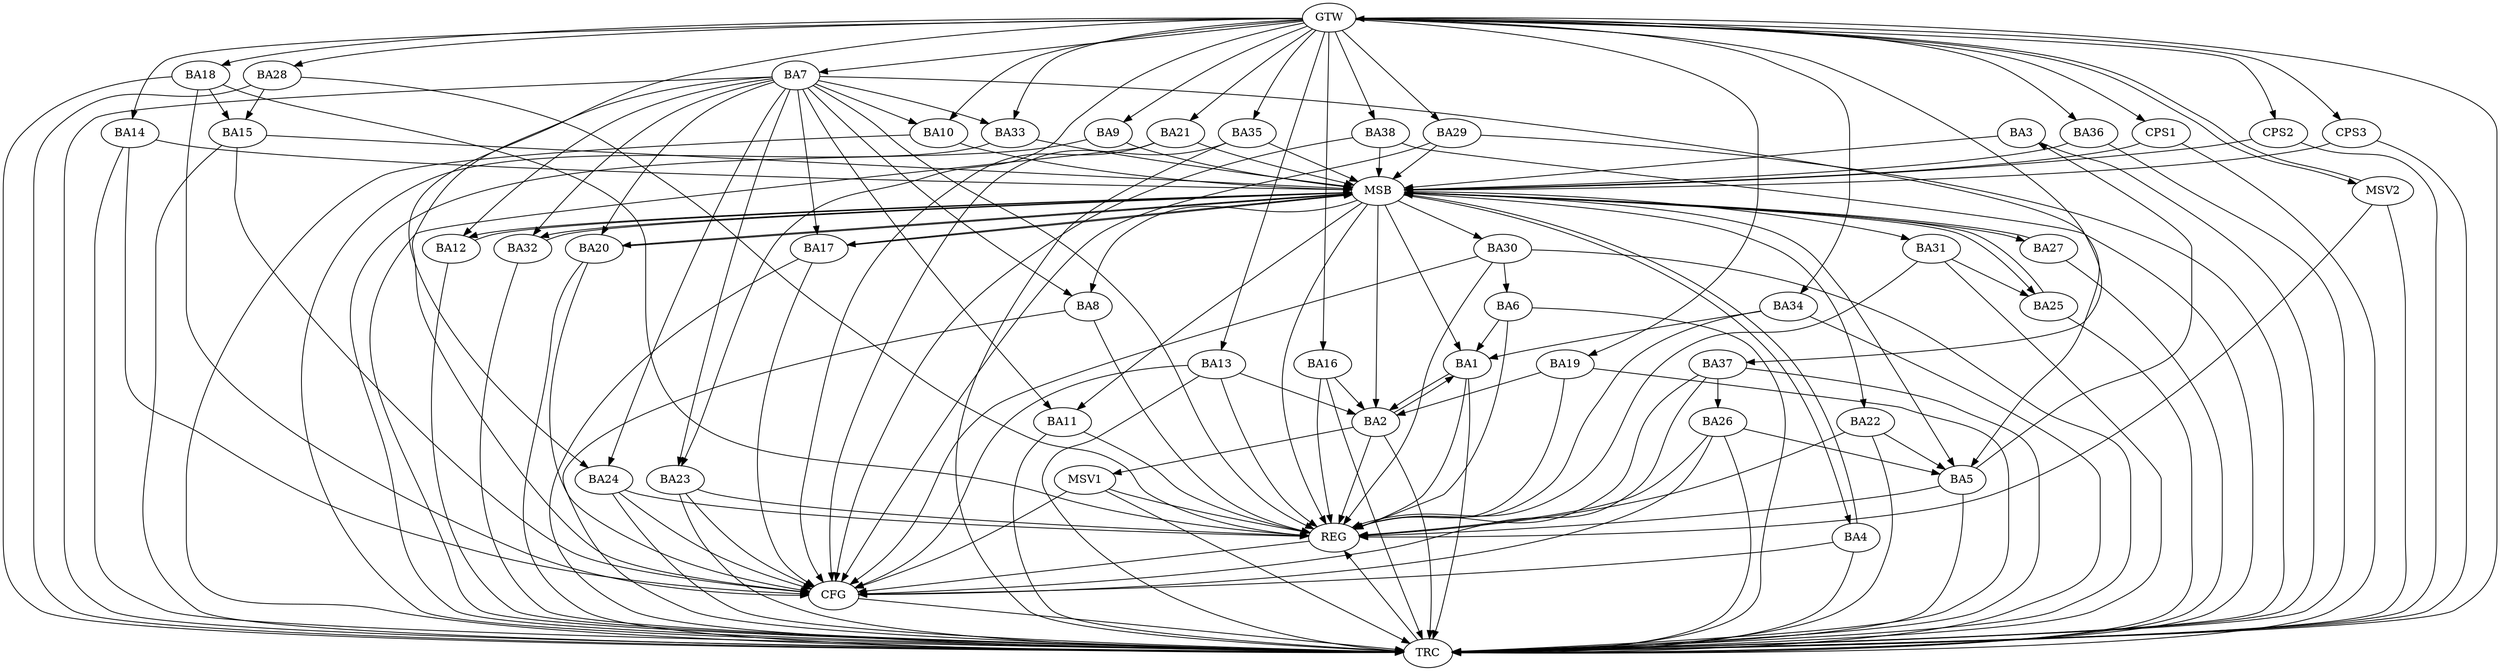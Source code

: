 strict digraph G {
  BA1 [ label="BA1" ];
  BA2 [ label="BA2" ];
  BA3 [ label="BA3" ];
  BA4 [ label="BA4" ];
  BA5 [ label="BA5" ];
  BA6 [ label="BA6" ];
  BA7 [ label="BA7" ];
  BA8 [ label="BA8" ];
  BA9 [ label="BA9" ];
  BA10 [ label="BA10" ];
  BA11 [ label="BA11" ];
  BA12 [ label="BA12" ];
  BA13 [ label="BA13" ];
  BA14 [ label="BA14" ];
  BA15 [ label="BA15" ];
  BA16 [ label="BA16" ];
  BA17 [ label="BA17" ];
  BA18 [ label="BA18" ];
  BA19 [ label="BA19" ];
  BA20 [ label="BA20" ];
  BA21 [ label="BA21" ];
  BA22 [ label="BA22" ];
  BA23 [ label="BA23" ];
  BA24 [ label="BA24" ];
  BA25 [ label="BA25" ];
  BA26 [ label="BA26" ];
  BA27 [ label="BA27" ];
  BA28 [ label="BA28" ];
  BA29 [ label="BA29" ];
  BA30 [ label="BA30" ];
  BA31 [ label="BA31" ];
  BA32 [ label="BA32" ];
  BA33 [ label="BA33" ];
  BA34 [ label="BA34" ];
  BA35 [ label="BA35" ];
  BA36 [ label="BA36" ];
  BA37 [ label="BA37" ];
  BA38 [ label="BA38" ];
  CPS1 [ label="CPS1" ];
  CPS2 [ label="CPS2" ];
  CPS3 [ label="CPS3" ];
  GTW [ label="GTW" ];
  REG [ label="REG" ];
  MSB [ label="MSB" ];
  CFG [ label="CFG" ];
  TRC [ label="TRC" ];
  MSV1 [ label="MSV1" ];
  MSV2 [ label="MSV2" ];
  BA1 -> BA2;
  BA2 -> BA1;
  BA5 -> BA3;
  BA6 -> BA1;
  BA7 -> BA5;
  BA13 -> BA2;
  BA16 -> BA2;
  BA18 -> BA15;
  BA19 -> BA2;
  BA22 -> BA5;
  BA26 -> BA5;
  BA28 -> BA15;
  BA30 -> BA6;
  BA31 -> BA25;
  BA34 -> BA1;
  BA37 -> BA26;
  GTW -> BA7;
  GTW -> BA9;
  GTW -> BA10;
  GTW -> BA13;
  GTW -> BA14;
  GTW -> BA16;
  GTW -> BA18;
  GTW -> BA19;
  GTW -> BA21;
  GTW -> BA23;
  GTW -> BA24;
  GTW -> BA28;
  GTW -> BA29;
  GTW -> BA33;
  GTW -> BA34;
  GTW -> BA35;
  GTW -> BA36;
  GTW -> BA37;
  GTW -> BA38;
  GTW -> CPS1;
  GTW -> CPS2;
  GTW -> CPS3;
  BA1 -> REG;
  BA2 -> REG;
  BA5 -> REG;
  BA6 -> REG;
  BA7 -> REG;
  BA8 -> REG;
  BA11 -> REG;
  BA13 -> REG;
  BA16 -> REG;
  BA18 -> REG;
  BA19 -> REG;
  BA22 -> REG;
  BA23 -> REG;
  BA24 -> REG;
  BA26 -> REG;
  BA28 -> REG;
  BA30 -> REG;
  BA31 -> REG;
  BA34 -> REG;
  BA37 -> REG;
  BA3 -> MSB;
  MSB -> BA2;
  MSB -> REG;
  BA4 -> MSB;
  BA9 -> MSB;
  BA10 -> MSB;
  BA12 -> MSB;
  BA14 -> MSB;
  MSB -> BA12;
  BA15 -> MSB;
  BA17 -> MSB;
  MSB -> BA5;
  BA20 -> MSB;
  MSB -> BA4;
  BA21 -> MSB;
  MSB -> BA17;
  BA25 -> MSB;
  MSB -> BA1;
  BA27 -> MSB;
  MSB -> BA20;
  BA29 -> MSB;
  BA32 -> MSB;
  BA33 -> MSB;
  MSB -> BA32;
  BA35 -> MSB;
  MSB -> BA27;
  BA36 -> MSB;
  BA38 -> MSB;
  CPS1 -> MSB;
  MSB -> BA11;
  MSB -> BA31;
  CPS2 -> MSB;
  MSB -> BA22;
  CPS3 -> MSB;
  MSB -> BA25;
  MSB -> BA8;
  MSB -> BA30;
  BA15 -> CFG;
  BA4 -> CFG;
  BA14 -> CFG;
  BA18 -> CFG;
  BA24 -> CFG;
  BA35 -> CFG;
  BA29 -> CFG;
  BA37 -> CFG;
  BA30 -> CFG;
  BA7 -> CFG;
  BA20 -> CFG;
  BA21 -> CFG;
  BA26 -> CFG;
  BA17 -> CFG;
  BA38 -> CFG;
  BA13 -> CFG;
  BA23 -> CFG;
  REG -> CFG;
  BA1 -> TRC;
  BA2 -> TRC;
  BA3 -> TRC;
  BA4 -> TRC;
  BA5 -> TRC;
  BA6 -> TRC;
  BA7 -> TRC;
  BA8 -> TRC;
  BA9 -> TRC;
  BA10 -> TRC;
  BA11 -> TRC;
  BA12 -> TRC;
  BA13 -> TRC;
  BA14 -> TRC;
  BA15 -> TRC;
  BA16 -> TRC;
  BA17 -> TRC;
  BA18 -> TRC;
  BA19 -> TRC;
  BA20 -> TRC;
  BA21 -> TRC;
  BA22 -> TRC;
  BA23 -> TRC;
  BA24 -> TRC;
  BA25 -> TRC;
  BA26 -> TRC;
  BA27 -> TRC;
  BA28 -> TRC;
  BA29 -> TRC;
  BA30 -> TRC;
  BA31 -> TRC;
  BA32 -> TRC;
  BA33 -> TRC;
  BA34 -> TRC;
  BA35 -> TRC;
  BA36 -> TRC;
  BA37 -> TRC;
  BA38 -> TRC;
  CPS1 -> TRC;
  CPS2 -> TRC;
  CPS3 -> TRC;
  GTW -> TRC;
  CFG -> TRC;
  TRC -> REG;
  BA7 -> BA23;
  BA7 -> BA32;
  BA7 -> BA33;
  BA7 -> BA10;
  BA7 -> BA20;
  BA7 -> BA8;
  BA7 -> BA12;
  BA7 -> BA17;
  BA7 -> BA24;
  BA7 -> BA11;
  BA2 -> MSV1;
  MSV1 -> REG;
  MSV1 -> TRC;
  MSV1 -> CFG;
  MSV2 -> GTW;
  GTW -> MSV2;
  MSV2 -> REG;
  MSV2 -> TRC;
}
